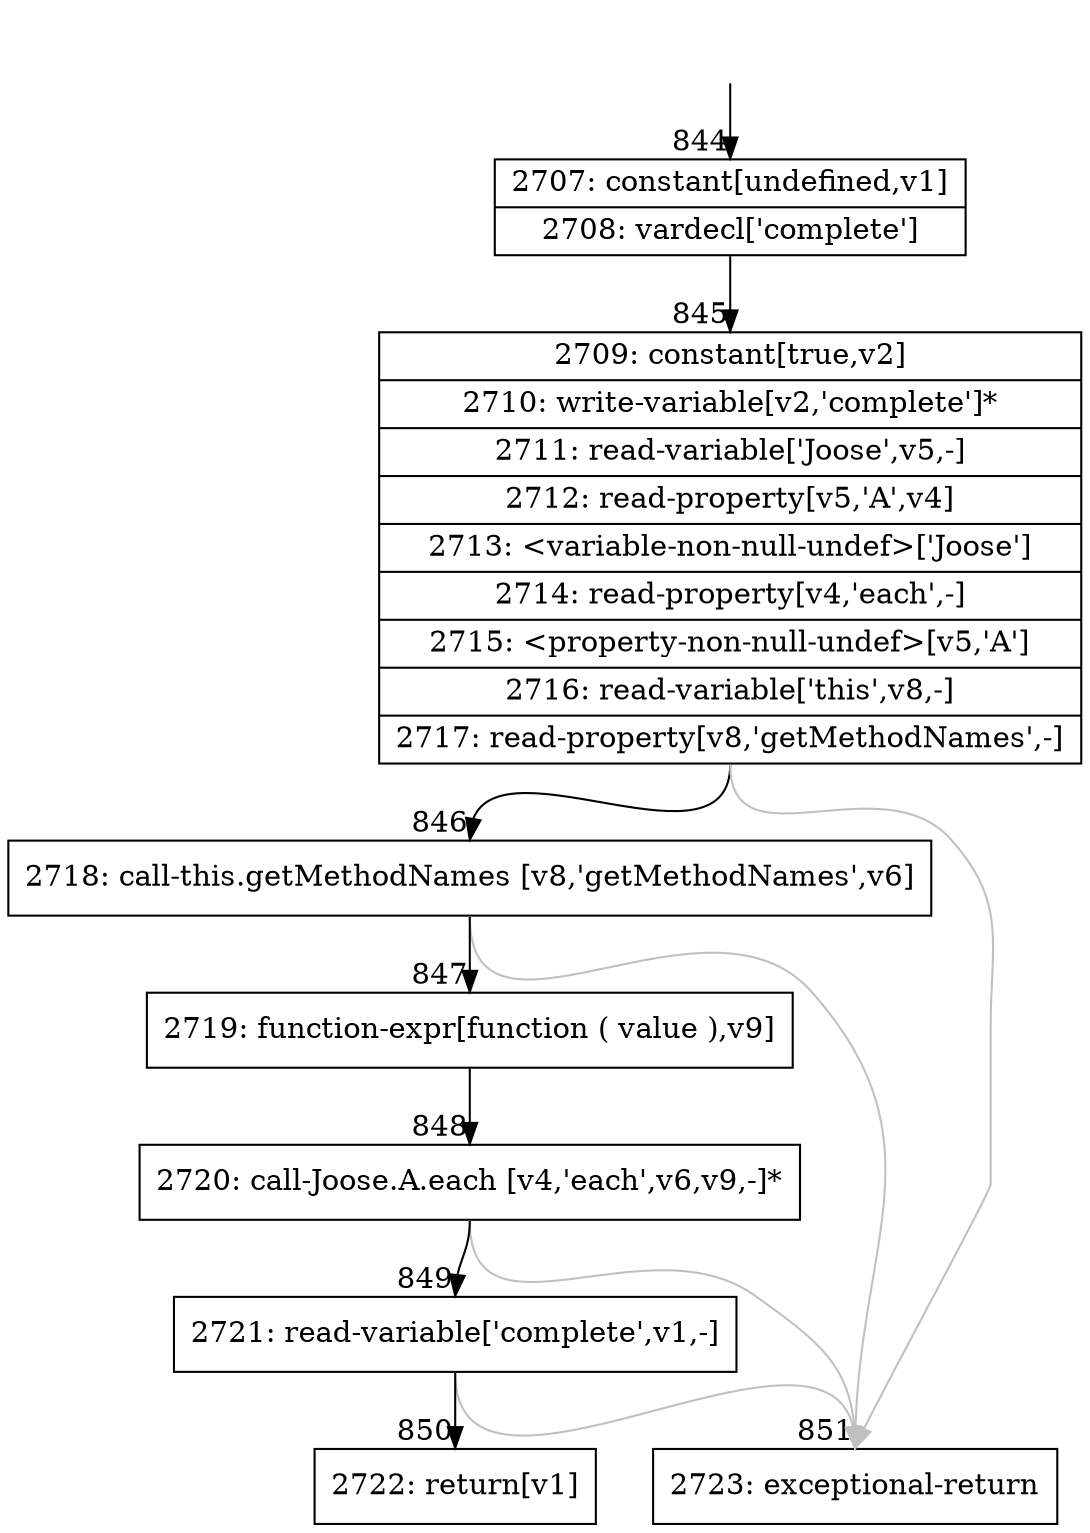 digraph {
rankdir="TD"
BB_entry93[shape=none,label=""];
BB_entry93 -> BB844 [tailport=s, headport=n, headlabel="    844"]
BB844 [shape=record label="{2707: constant[undefined,v1]|2708: vardecl['complete']}" ] 
BB844 -> BB845 [tailport=s, headport=n, headlabel="      845"]
BB845 [shape=record label="{2709: constant[true,v2]|2710: write-variable[v2,'complete']*|2711: read-variable['Joose',v5,-]|2712: read-property[v5,'A',v4]|2713: \<variable-non-null-undef\>['Joose']|2714: read-property[v4,'each',-]|2715: \<property-non-null-undef\>[v5,'A']|2716: read-variable['this',v8,-]|2717: read-property[v8,'getMethodNames',-]}" ] 
BB845 -> BB846 [tailport=s, headport=n, headlabel="      846"]
BB845 -> BB851 [tailport=s, headport=n, color=gray, headlabel="      851"]
BB846 [shape=record label="{2718: call-this.getMethodNames [v8,'getMethodNames',v6]}" ] 
BB846 -> BB847 [tailport=s, headport=n, headlabel="      847"]
BB846 -> BB851 [tailport=s, headport=n, color=gray]
BB847 [shape=record label="{2719: function-expr[function ( value ),v9]}" ] 
BB847 -> BB848 [tailport=s, headport=n, headlabel="      848"]
BB848 [shape=record label="{2720: call-Joose.A.each [v4,'each',v6,v9,-]*}" ] 
BB848 -> BB849 [tailport=s, headport=n, headlabel="      849"]
BB848 -> BB851 [tailport=s, headport=n, color=gray]
BB849 [shape=record label="{2721: read-variable['complete',v1,-]}" ] 
BB849 -> BB850 [tailport=s, headport=n, headlabel="      850"]
BB849 -> BB851 [tailport=s, headport=n, color=gray]
BB850 [shape=record label="{2722: return[v1]}" ] 
BB851 [shape=record label="{2723: exceptional-return}" ] 
//#$~ 916
}
